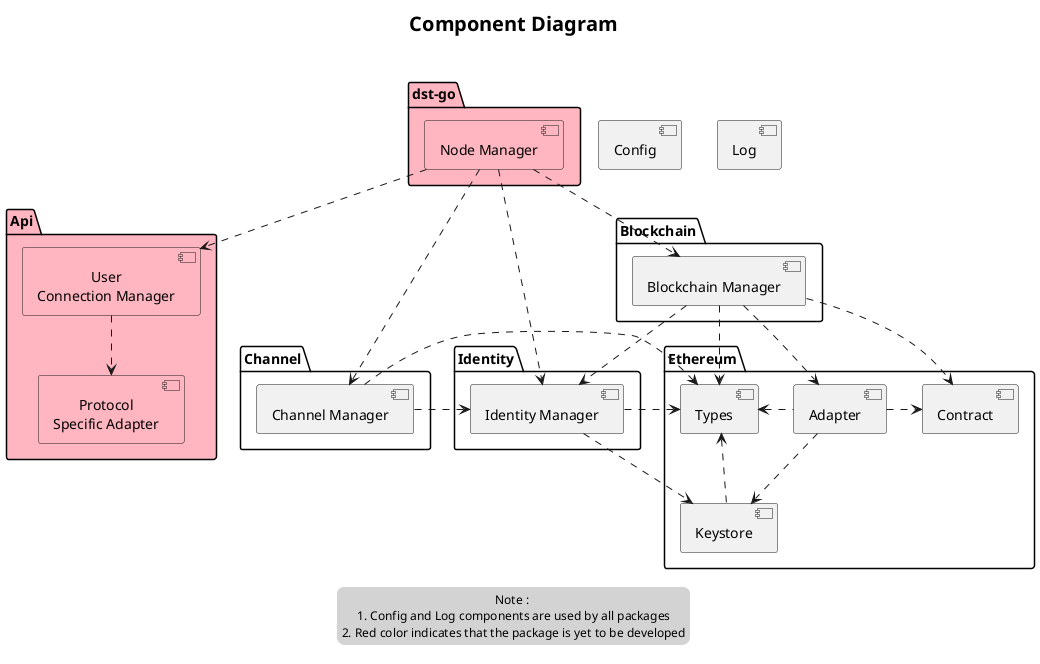 @startuml component_diagram

title Component Diagram\n

skinparam {
    TitleFontSize 20
    ClassFontSize 14
    DefaultTextAlignment center
    LegendFontSize 12
    LegendBackgroundColor LightGrey
    LegendBorderColor White
}

'Platform Specific Components
package "Ethereum" as Platform_Specific_Components {
    component "Contract" as Contract_Manager
    component "Keystore" as OnChain_Key_Handler
    component "Adapter" as Transaction_Adapter
    component "Types" as Ethereum_Types
}

'Identity
package Identity {
    component "Identity Manager" as Identity_Manager
}

'OffChainTxn
package Channel {
    component "Channel Manager" as Channel_Manager
}


'Blockchain
package Blockchain {
    component "Blockchain Manager" as Blockchain_Manager
}

'Api
package Api #LightPink {
    component "User\nConnection Manager" as User_Connection_Manager #LightPink
    component "Protocol\nSpecific Adapter" as Api_Protocol_Specific_Adapter #LightPink
}

'Dependencies within Api
User_Connection_Manager ..> Api_Protocol_Specific_Adapter

'Channel
package dst-go #LightPink {
    component "Node Manager" as Node_Manger #LightPink
}

'Dependencies of Node Manager Manager
Node_Manger .down.> Channel_Manager
Node_Manger .down.> Blockchain_Manager
Node_Manger .down.> Identity_Manager
Node_Manger .down.> User_Connection_Manager

'Cross package dependencies
Blockchain_Manager ..> Contract_Manager
Blockchain_Manager ..> Transaction_Adapter
Blockchain_Manager ..> Identity_Manager
Transaction_Adapter ..> OnChain_Key_Handler
Channel_Manager .left.> Identity_Manager
Transaction_Adapter .right.> Contract_Manager
Transaction_Adapter .left.> Ethereum_Types
OnChain_Key_Handler .up.> Ethereum_Types
Identity_Manager ..> OnChain_Key_Handler
Blockchain_Manager ..> Ethereum_Types
Identity_Manager .right.> Ethereum_Types
Channel_Manager .right.> Ethereum_Types



component Config
component Log

legend
Note : 
1. Config and Log components are used by all packages
2. Red color indicates that the package is yet to be developed
endlegend

@enduml
